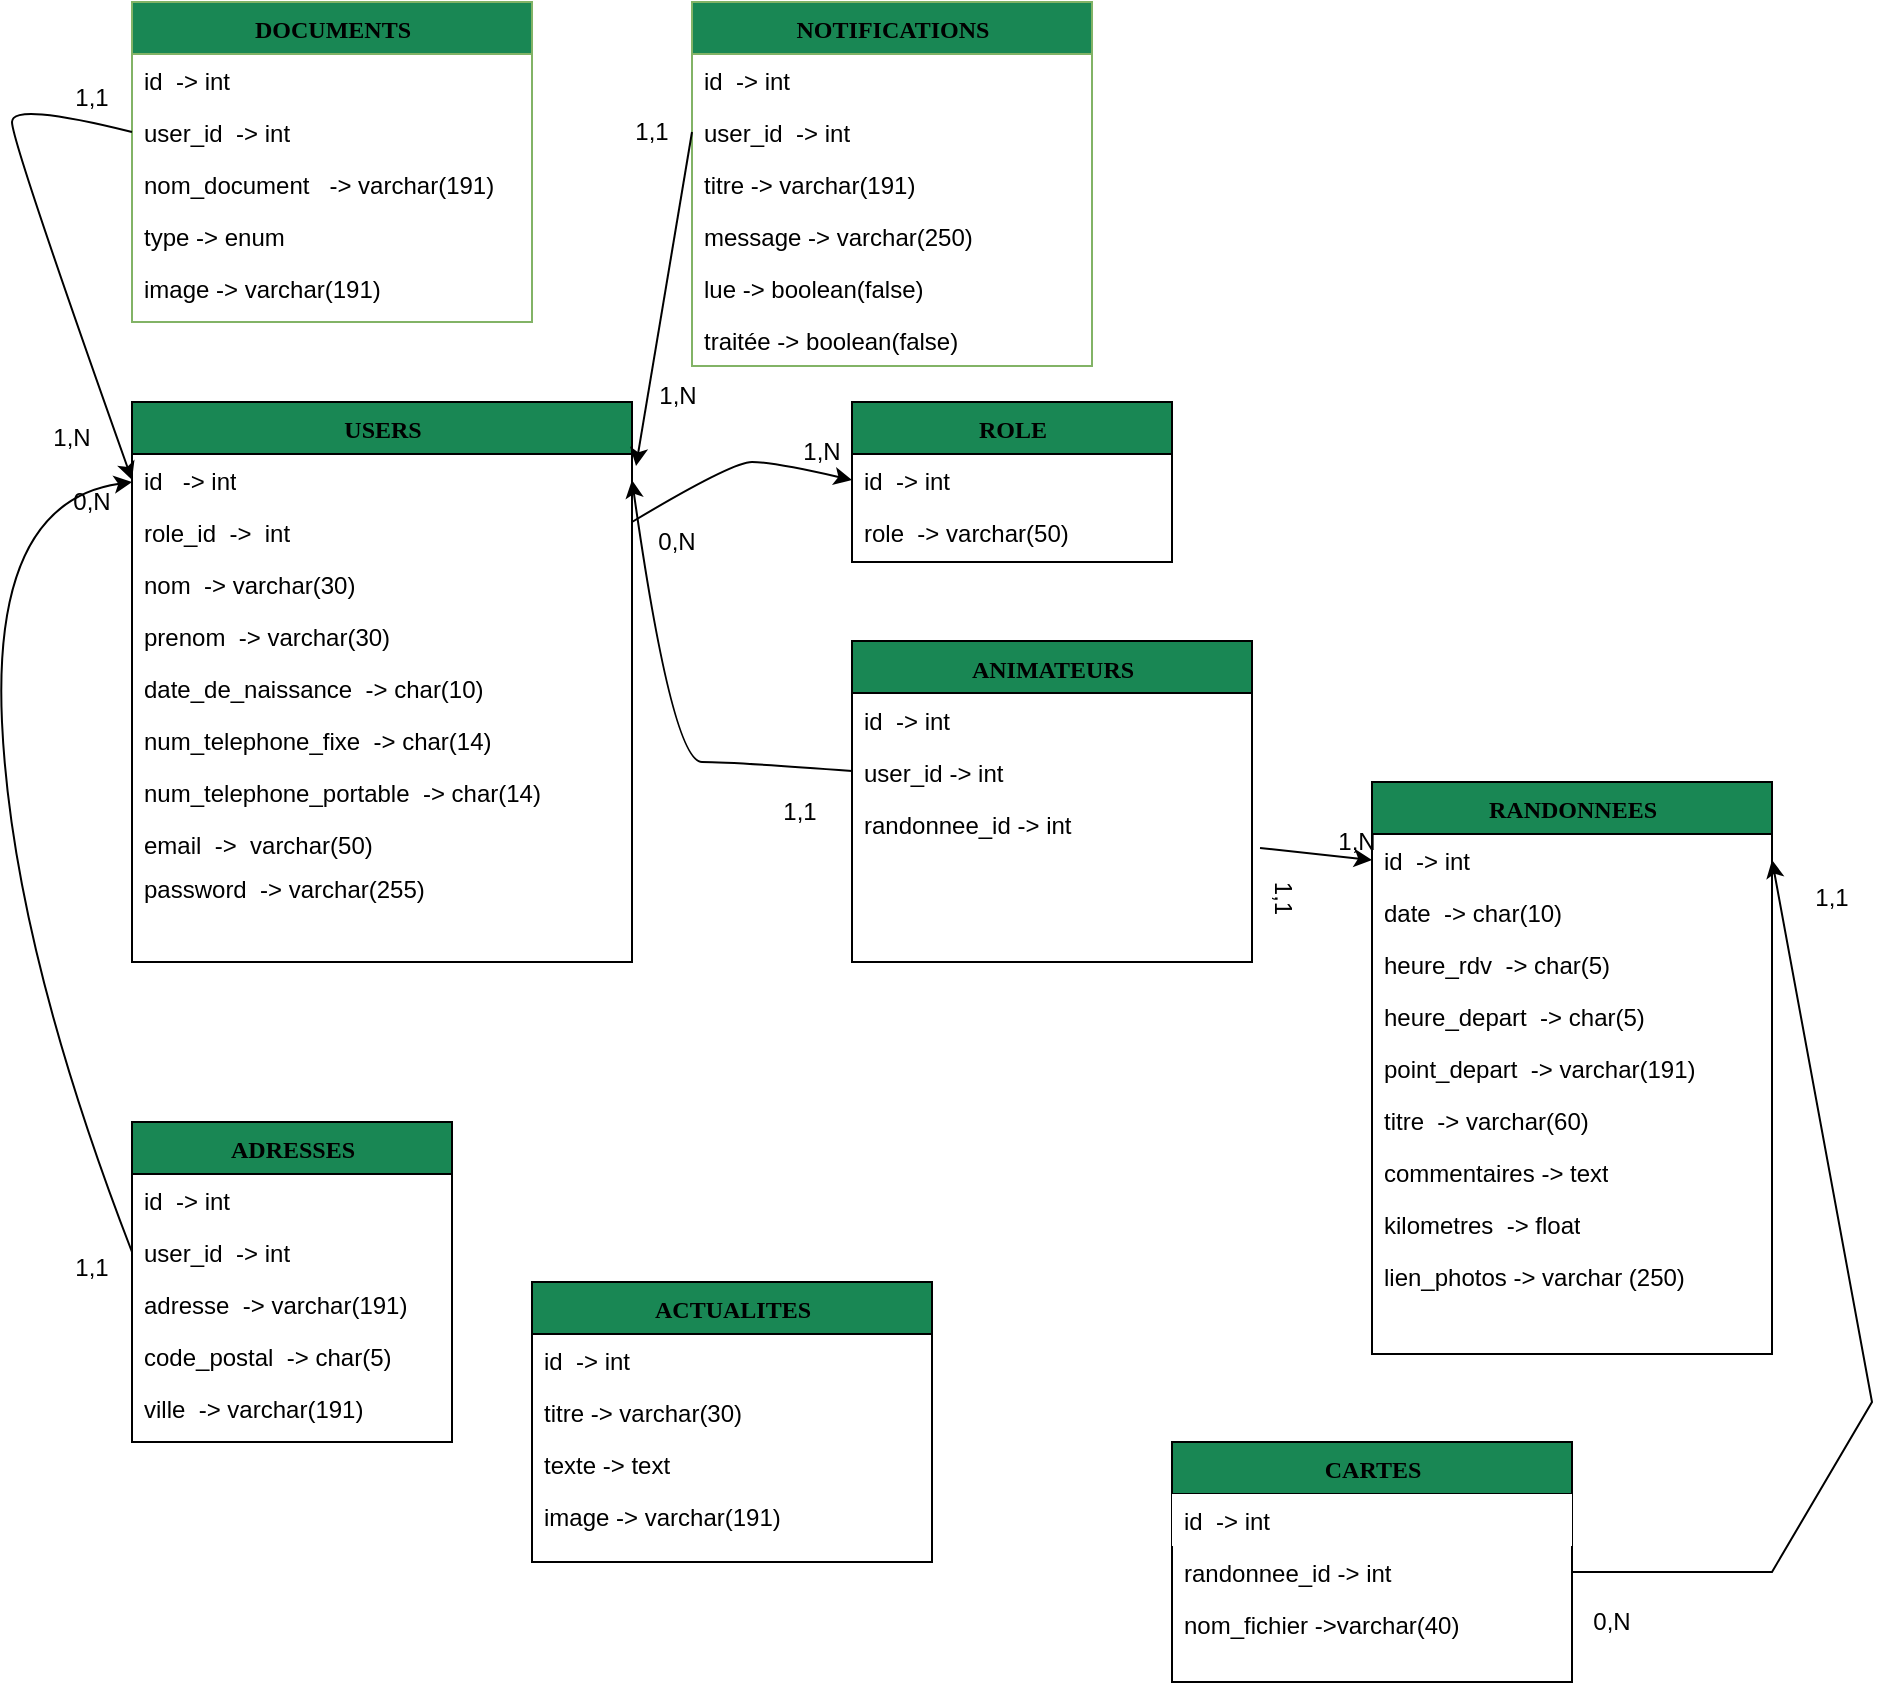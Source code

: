 <mxfile version="20.3.0" type="device"><diagram id="Sq3jGBlH7xQUIVcDaIjY" name="Page-1"><mxGraphModel dx="868" dy="1722" grid="1" gridSize="10" guides="1" tooltips="1" connect="1" arrows="1" fold="1" page="1" pageScale="1" pageWidth="827" pageHeight="1169" math="0" shadow="0"><root><mxCell id="0"/><mxCell id="1" parent="0"/><mxCell id="ZW3zDavhoArbUAcdG-mF-1" value="USERS" style="swimlane;html=1;fontStyle=1;align=center;verticalAlign=top;childLayout=stackLayout;horizontal=1;startSize=26;horizontalStack=0;resizeParent=1;resizeLast=0;collapsible=1;marginBottom=0;swimlaneFillColor=#ffffff;rounded=0;shadow=0;comic=0;labelBackgroundColor=none;strokeWidth=1;fillColor=#198754;fontFamily=Verdana;fontSize=12" parent="1" vertex="1"><mxGeometry x="80" y="120" width="250" height="280" as="geometry"/></mxCell><mxCell id="ZW3zDavhoArbUAcdG-mF-2" value="id&amp;nbsp; &amp;nbsp;-&amp;gt; int" style="text;html=1;strokeColor=none;fillColor=none;align=left;verticalAlign=top;spacingLeft=4;spacingRight=4;whiteSpace=wrap;overflow=hidden;rotatable=0;points=[[0,0.5],[1,0.5]];portConstraint=eastwest;" parent="ZW3zDavhoArbUAcdG-mF-1" vertex="1"><mxGeometry y="26" width="250" height="26" as="geometry"/></mxCell><mxCell id="ZW3zDavhoArbUAcdG-mF-3" value="role_id&amp;nbsp; -&amp;gt;&amp;nbsp; int" style="text;html=1;strokeColor=none;fillColor=none;align=left;verticalAlign=top;spacingLeft=4;spacingRight=4;whiteSpace=wrap;overflow=hidden;rotatable=0;points=[[0,0.5],[1,0.5]];portConstraint=eastwest;" parent="ZW3zDavhoArbUAcdG-mF-1" vertex="1"><mxGeometry y="52" width="250" height="26" as="geometry"/></mxCell><mxCell id="ZW3zDavhoArbUAcdG-mF-4" value="nom&amp;nbsp; -&amp;gt; varchar(30)" style="text;html=1;strokeColor=none;fillColor=none;align=left;verticalAlign=top;spacingLeft=4;spacingRight=4;whiteSpace=wrap;overflow=hidden;rotatable=0;points=[[0,0.5],[1,0.5]];portConstraint=eastwest;" parent="ZW3zDavhoArbUAcdG-mF-1" vertex="1"><mxGeometry y="78" width="250" height="26" as="geometry"/></mxCell><mxCell id="ZW3zDavhoArbUAcdG-mF-5" value="prenom&amp;nbsp; -&amp;gt; varchar(30)" style="text;html=1;strokeColor=none;fillColor=none;align=left;verticalAlign=top;spacingLeft=4;spacingRight=4;whiteSpace=wrap;overflow=hidden;rotatable=0;points=[[0,0.5],[1,0.5]];portConstraint=eastwest;" parent="ZW3zDavhoArbUAcdG-mF-1" vertex="1"><mxGeometry y="104" width="250" height="26" as="geometry"/></mxCell><mxCell id="ZW3zDavhoArbUAcdG-mF-6" value="date_de_naissance&amp;nbsp; -&amp;gt; char(10)" style="text;html=1;strokeColor=none;fillColor=none;align=left;verticalAlign=top;spacingLeft=4;spacingRight=4;whiteSpace=wrap;overflow=hidden;rotatable=0;points=[[0,0.5],[1,0.5]];portConstraint=eastwest;" parent="ZW3zDavhoArbUAcdG-mF-1" vertex="1"><mxGeometry y="130" width="250" height="26" as="geometry"/></mxCell><mxCell id="ZW3zDavhoArbUAcdG-mF-7" value="num_telephone_fixe&amp;nbsp; -&amp;gt; char(14)" style="text;html=1;strokeColor=none;fillColor=none;align=left;verticalAlign=top;spacingLeft=4;spacingRight=4;whiteSpace=wrap;overflow=hidden;rotatable=0;points=[[0,0.5],[1,0.5]];portConstraint=eastwest;" parent="ZW3zDavhoArbUAcdG-mF-1" vertex="1"><mxGeometry y="156" width="250" height="26" as="geometry"/></mxCell><mxCell id="ZW3zDavhoArbUAcdG-mF-8" value="num_telephone_portable&amp;nbsp; -&amp;gt; char(14)" style="text;html=1;strokeColor=none;fillColor=none;align=left;verticalAlign=top;spacingLeft=4;spacingRight=4;whiteSpace=wrap;overflow=hidden;rotatable=0;points=[[0,0.5],[1,0.5]];portConstraint=eastwest;" parent="ZW3zDavhoArbUAcdG-mF-1" vertex="1"><mxGeometry y="182" width="250" height="26" as="geometry"/></mxCell><mxCell id="ZW3zDavhoArbUAcdG-mF-9" value="email&amp;nbsp; -&amp;gt;&amp;nbsp; varchar(50)" style="text;html=1;strokeColor=none;fillColor=none;align=left;verticalAlign=top;spacingLeft=4;spacingRight=4;whiteSpace=wrap;overflow=hidden;rotatable=0;points=[[0,0.5],[1,0.5]];portConstraint=eastwest;" parent="ZW3zDavhoArbUAcdG-mF-1" vertex="1"><mxGeometry y="208" width="250" height="22" as="geometry"/></mxCell><mxCell id="ZW3zDavhoArbUAcdG-mF-10" value="password&amp;nbsp; -&amp;gt; varchar(255)" style="text;html=1;strokeColor=none;fillColor=none;align=left;verticalAlign=top;spacingLeft=4;spacingRight=4;whiteSpace=wrap;overflow=hidden;rotatable=0;points=[[0,0.5],[1,0.5]];portConstraint=eastwest;" parent="ZW3zDavhoArbUAcdG-mF-1" vertex="1"><mxGeometry y="230" width="250" height="26" as="geometry"/></mxCell><mxCell id="ZW3zDavhoArbUAcdG-mF-11" value="ROLE" style="swimlane;html=1;fontStyle=1;align=center;verticalAlign=top;childLayout=stackLayout;horizontal=1;startSize=26;horizontalStack=0;resizeParent=1;resizeLast=0;collapsible=1;marginBottom=0;swimlaneFillColor=#ffffff;rounded=0;shadow=0;comic=0;labelBackgroundColor=none;strokeWidth=1;fillColor=#198754;fontFamily=Verdana;fontSize=12" parent="1" vertex="1"><mxGeometry x="440" y="120" width="160" height="80" as="geometry"/></mxCell><mxCell id="ZW3zDavhoArbUAcdG-mF-12" value="id&amp;nbsp; -&amp;gt; int" style="text;html=1;strokeColor=none;fillColor=none;align=left;verticalAlign=top;spacingLeft=4;spacingRight=4;whiteSpace=wrap;overflow=hidden;rotatable=0;points=[[0,0.5],[1,0.5]];portConstraint=eastwest;" parent="ZW3zDavhoArbUAcdG-mF-11" vertex="1"><mxGeometry y="26" width="160" height="26" as="geometry"/></mxCell><mxCell id="ZW3zDavhoArbUAcdG-mF-13" value="role&amp;nbsp; -&amp;gt; varchar(50)" style="text;html=1;strokeColor=none;fillColor=none;align=left;verticalAlign=top;spacingLeft=4;spacingRight=4;whiteSpace=wrap;overflow=hidden;rotatable=0;points=[[0,0.5],[1,0.5]];portConstraint=eastwest;" parent="ZW3zDavhoArbUAcdG-mF-11" vertex="1"><mxGeometry y="52" width="160" height="26" as="geometry"/></mxCell><mxCell id="ZW3zDavhoArbUAcdG-mF-14" value="RANDONNEES" style="swimlane;html=1;fontStyle=1;align=center;verticalAlign=top;childLayout=stackLayout;horizontal=1;startSize=26;horizontalStack=0;resizeParent=1;resizeLast=0;collapsible=1;marginBottom=0;swimlaneFillColor=#ffffff;rounded=0;shadow=0;comic=0;labelBackgroundColor=none;strokeWidth=1;fillColor=#198754;fontFamily=Verdana;fontSize=12" parent="1" vertex="1"><mxGeometry x="700" y="310" width="200" height="286" as="geometry"/></mxCell><mxCell id="ZW3zDavhoArbUAcdG-mF-15" value="id&amp;nbsp; -&amp;gt; int" style="text;html=1;strokeColor=none;fillColor=none;align=left;verticalAlign=top;spacingLeft=4;spacingRight=4;whiteSpace=wrap;overflow=hidden;rotatable=0;points=[[0,0.5],[1,0.5]];portConstraint=eastwest;" parent="ZW3zDavhoArbUAcdG-mF-14" vertex="1"><mxGeometry y="26" width="200" height="26" as="geometry"/></mxCell><mxCell id="ZW3zDavhoArbUAcdG-mF-16" value="date&amp;nbsp; -&amp;gt; char(10)" style="text;html=1;strokeColor=none;fillColor=none;align=left;verticalAlign=top;spacingLeft=4;spacingRight=4;whiteSpace=wrap;overflow=hidden;rotatable=0;points=[[0,0.5],[1,0.5]];portConstraint=eastwest;" parent="ZW3zDavhoArbUAcdG-mF-14" vertex="1"><mxGeometry y="52" width="200" height="26" as="geometry"/></mxCell><mxCell id="ZW3zDavhoArbUAcdG-mF-17" value="heure_rdv&amp;nbsp; -&amp;gt; char(5)" style="text;html=1;strokeColor=none;fillColor=none;align=left;verticalAlign=top;spacingLeft=4;spacingRight=4;whiteSpace=wrap;overflow=hidden;rotatable=0;points=[[0,0.5],[1,0.5]];portConstraint=eastwest;" parent="ZW3zDavhoArbUAcdG-mF-14" vertex="1"><mxGeometry y="78" width="200" height="26" as="geometry"/></mxCell><mxCell id="ZW3zDavhoArbUAcdG-mF-80" value="heure_depart&amp;nbsp; -&amp;gt; char(5)" style="text;html=1;strokeColor=none;fillColor=none;align=left;verticalAlign=top;spacingLeft=4;spacingRight=4;whiteSpace=wrap;overflow=hidden;rotatable=0;points=[[0,0.5],[1,0.5]];portConstraint=eastwest;" parent="ZW3zDavhoArbUAcdG-mF-14" vertex="1"><mxGeometry y="104" width="200" height="26" as="geometry"/></mxCell><mxCell id="ZW3zDavhoArbUAcdG-mF-18" value="point_depart&amp;nbsp; -&amp;gt; varchar(191)" style="text;html=1;strokeColor=none;fillColor=none;align=left;verticalAlign=top;spacingLeft=4;spacingRight=4;whiteSpace=wrap;overflow=hidden;rotatable=0;points=[[0,0.5],[1,0.5]];portConstraint=eastwest;" parent="ZW3zDavhoArbUAcdG-mF-14" vertex="1"><mxGeometry y="130" width="200" height="26" as="geometry"/></mxCell><mxCell id="ZW3zDavhoArbUAcdG-mF-19" value="titre&amp;nbsp; -&amp;gt; varchar(60)" style="text;html=1;strokeColor=none;fillColor=none;align=left;verticalAlign=top;spacingLeft=4;spacingRight=4;whiteSpace=wrap;overflow=hidden;rotatable=0;points=[[0,0.5],[1,0.5]];portConstraint=eastwest;" parent="ZW3zDavhoArbUAcdG-mF-14" vertex="1"><mxGeometry y="156" width="200" height="26" as="geometry"/></mxCell><mxCell id="ZW3zDavhoArbUAcdG-mF-79" value="commentaires -&amp;gt; text" style="text;html=1;strokeColor=none;fillColor=none;align=left;verticalAlign=top;spacingLeft=4;spacingRight=4;whiteSpace=wrap;overflow=hidden;rotatable=0;points=[[0,0.5],[1,0.5]];portConstraint=eastwest;" parent="ZW3zDavhoArbUAcdG-mF-14" vertex="1"><mxGeometry y="182" width="200" height="26" as="geometry"/></mxCell><mxCell id="ZW3zDavhoArbUAcdG-mF-20" value="kilometres&amp;nbsp; -&amp;gt; float" style="text;html=1;strokeColor=none;fillColor=none;align=left;verticalAlign=top;spacingLeft=4;spacingRight=4;whiteSpace=wrap;overflow=hidden;rotatable=0;points=[[0,0.5],[1,0.5]];portConstraint=eastwest;" parent="ZW3zDavhoArbUAcdG-mF-14" vertex="1"><mxGeometry y="208" width="200" height="26" as="geometry"/></mxCell><mxCell id="ZW3zDavhoArbUAcdG-mF-61" value="lien_photos -&amp;gt; varchar (250)" style="text;html=1;strokeColor=none;fillColor=none;align=left;verticalAlign=top;spacingLeft=4;spacingRight=4;whiteSpace=wrap;overflow=hidden;rotatable=0;points=[[0,0.5],[1,0.5]];portConstraint=eastwest;" parent="ZW3zDavhoArbUAcdG-mF-14" vertex="1"><mxGeometry y="234" width="200" height="26" as="geometry"/></mxCell><mxCell id="ZW3zDavhoArbUAcdG-mF-22" value="ADRESSES" style="swimlane;html=1;fontStyle=1;align=center;verticalAlign=top;childLayout=stackLayout;horizontal=1;startSize=26;horizontalStack=0;resizeParent=1;resizeLast=0;collapsible=1;marginBottom=0;swimlaneFillColor=#ffffff;rounded=0;shadow=0;comic=0;labelBackgroundColor=none;strokeWidth=1;fillColor=#198754;fontFamily=Verdana;fontSize=12" parent="1" vertex="1"><mxGeometry x="80" y="480" width="160" height="160" as="geometry"/></mxCell><mxCell id="ZW3zDavhoArbUAcdG-mF-23" value="id&amp;nbsp; -&amp;gt; int" style="text;html=1;strokeColor=none;fillColor=none;align=left;verticalAlign=top;spacingLeft=4;spacingRight=4;whiteSpace=wrap;overflow=hidden;rotatable=0;points=[[0,0.5],[1,0.5]];portConstraint=eastwest;" parent="ZW3zDavhoArbUAcdG-mF-22" vertex="1"><mxGeometry y="26" width="160" height="26" as="geometry"/></mxCell><mxCell id="ZW3zDavhoArbUAcdG-mF-24" value="user_id&amp;nbsp; -&amp;gt; int" style="text;html=1;strokeColor=none;fillColor=none;align=left;verticalAlign=top;spacingLeft=4;spacingRight=4;whiteSpace=wrap;overflow=hidden;rotatable=0;points=[[0,0.5],[1,0.5]];portConstraint=eastwest;" parent="ZW3zDavhoArbUAcdG-mF-22" vertex="1"><mxGeometry y="52" width="160" height="26" as="geometry"/></mxCell><mxCell id="ZW3zDavhoArbUAcdG-mF-25" value="adresse&amp;nbsp; -&amp;gt; varchar(191)" style="text;html=1;strokeColor=none;fillColor=none;align=left;verticalAlign=top;spacingLeft=4;spacingRight=4;whiteSpace=wrap;overflow=hidden;rotatable=0;points=[[0,0.5],[1,0.5]];portConstraint=eastwest;" parent="ZW3zDavhoArbUAcdG-mF-22" vertex="1"><mxGeometry y="78" width="160" height="26" as="geometry"/></mxCell><mxCell id="ZW3zDavhoArbUAcdG-mF-26" value="code_postal&amp;nbsp; -&amp;gt; char(5)" style="text;html=1;strokeColor=none;fillColor=none;align=left;verticalAlign=top;spacingLeft=4;spacingRight=4;whiteSpace=wrap;overflow=hidden;rotatable=0;points=[[0,0.5],[1,0.5]];portConstraint=eastwest;" parent="ZW3zDavhoArbUAcdG-mF-22" vertex="1"><mxGeometry y="104" width="160" height="26" as="geometry"/></mxCell><mxCell id="ZW3zDavhoArbUAcdG-mF-27" value="ville&amp;nbsp; -&amp;gt; varchar(191)" style="text;html=1;strokeColor=none;fillColor=none;align=left;verticalAlign=top;spacingLeft=4;spacingRight=4;whiteSpace=wrap;overflow=hidden;rotatable=0;points=[[0,0.5],[1,0.5]];portConstraint=eastwest;" parent="ZW3zDavhoArbUAcdG-mF-22" vertex="1"><mxGeometry y="130" width="160" height="26" as="geometry"/></mxCell><mxCell id="ZW3zDavhoArbUAcdG-mF-28" value="DOCUMENTS" style="swimlane;html=1;fontStyle=1;align=center;verticalAlign=top;childLayout=stackLayout;horizontal=1;startSize=26;horizontalStack=0;resizeParent=1;resizeLast=0;collapsible=1;marginBottom=0;swimlaneFillColor=#ffffff;rounded=0;shadow=0;comic=0;labelBackgroundColor=none;strokeWidth=1;fillColor=#198754;fontFamily=Verdana;fontSize=12;strokeColor=#82b366;" parent="1" vertex="1"><mxGeometry x="80" y="-80" width="200" height="160" as="geometry"/></mxCell><mxCell id="ZW3zDavhoArbUAcdG-mF-29" value="id&amp;nbsp; -&amp;gt; int" style="text;html=1;strokeColor=none;fillColor=none;align=left;verticalAlign=top;spacingLeft=4;spacingRight=4;whiteSpace=wrap;overflow=hidden;rotatable=0;points=[[0,0.5],[1,0.5]];portConstraint=eastwest;" parent="ZW3zDavhoArbUAcdG-mF-28" vertex="1"><mxGeometry y="26" width="200" height="26" as="geometry"/></mxCell><mxCell id="ZW3zDavhoArbUAcdG-mF-46" value="user_id&amp;nbsp; -&amp;gt; int" style="text;html=1;strokeColor=none;fillColor=none;align=left;verticalAlign=top;spacingLeft=4;spacingRight=4;whiteSpace=wrap;overflow=hidden;rotatable=0;points=[[0,0.5],[1,0.5]];portConstraint=eastwest;" parent="ZW3zDavhoArbUAcdG-mF-28" vertex="1"><mxGeometry y="52" width="200" height="26" as="geometry"/></mxCell><mxCell id="ZW3zDavhoArbUAcdG-mF-30" value="nom_document&amp;nbsp; &amp;nbsp;-&amp;gt; varchar(191)" style="text;html=1;strokeColor=none;fillColor=none;align=left;verticalAlign=top;spacingLeft=4;spacingRight=4;whiteSpace=wrap;overflow=hidden;rotatable=0;points=[[0,0.5],[1,0.5]];portConstraint=eastwest;" parent="ZW3zDavhoArbUAcdG-mF-28" vertex="1"><mxGeometry y="78" width="200" height="26" as="geometry"/></mxCell><mxCell id="ZW3zDavhoArbUAcdG-mF-78" value="type -&amp;gt; enum" style="text;html=1;strokeColor=none;fillColor=none;align=left;verticalAlign=top;spacingLeft=4;spacingRight=4;whiteSpace=wrap;overflow=hidden;rotatable=0;points=[[0,0.5],[1,0.5]];portConstraint=eastwest;" parent="ZW3zDavhoArbUAcdG-mF-28" vertex="1"><mxGeometry y="104" width="200" height="26" as="geometry"/></mxCell><mxCell id="loCQqnJOKVA6JuoouoDc-1" value="image -&amp;gt; varchar(191)" style="text;html=1;strokeColor=none;fillColor=none;align=left;verticalAlign=top;spacingLeft=4;spacingRight=4;whiteSpace=wrap;overflow=hidden;rotatable=0;points=[[0,0.5],[1,0.5]];portConstraint=eastwest;" parent="ZW3zDavhoArbUAcdG-mF-28" vertex="1"><mxGeometry y="130" width="200" height="26" as="geometry"/></mxCell><mxCell id="ZW3zDavhoArbUAcdG-mF-32" value="" style="curved=1;endArrow=classic;html=1;rounded=0;entryX=0;entryY=0.5;entryDx=0;entryDy=0;" parent="1" target="ZW3zDavhoArbUAcdG-mF-12" edge="1"><mxGeometry width="50" height="50" relative="1" as="geometry"><mxPoint x="330" y="180" as="sourcePoint"/><mxPoint x="390" y="110" as="targetPoint"/><Array as="points"><mxPoint x="380" y="150"/><mxPoint x="400" y="150"/></Array></mxGeometry></mxCell><mxCell id="ZW3zDavhoArbUAcdG-mF-33" value="" style="curved=1;endArrow=classic;html=1;rounded=0;exitX=0;exitY=0.5;exitDx=0;exitDy=0;entryX=1;entryY=0;entryDx=0;entryDy=0;" parent="1" source="ZW3zDavhoArbUAcdG-mF-24" target="ZW3zDavhoArbUAcdG-mF-35" edge="1"><mxGeometry width="50" height="50" relative="1" as="geometry"><mxPoint x="10" y="530" as="sourcePoint"/><mxPoint x="60" y="190" as="targetPoint"/><Array as="points"><mxPoint x="20" y="390"/><mxPoint x="10" y="170"/></Array></mxGeometry></mxCell><mxCell id="ZW3zDavhoArbUAcdG-mF-34" value="1,1" style="text;html=1;strokeColor=none;fillColor=none;align=center;verticalAlign=middle;whiteSpace=wrap;rounded=0;" parent="1" vertex="1"><mxGeometry x="40" y="545" width="40" height="15" as="geometry"/></mxCell><mxCell id="ZW3zDavhoArbUAcdG-mF-35" value="0,N" style="text;html=1;strokeColor=none;fillColor=none;align=center;verticalAlign=middle;whiteSpace=wrap;rounded=0;" parent="1" vertex="1"><mxGeometry x="40" y="160" width="40" height="20" as="geometry"/></mxCell><mxCell id="ZW3zDavhoArbUAcdG-mF-37" value="1,N" style="text;html=1;strokeColor=none;fillColor=none;align=center;verticalAlign=middle;whiteSpace=wrap;rounded=0;" parent="1" vertex="1"><mxGeometry x="410" y="130" width="30" height="30" as="geometry"/></mxCell><mxCell id="ZW3zDavhoArbUAcdG-mF-38" value="CARTES" style="swimlane;html=1;fontStyle=1;align=center;verticalAlign=top;childLayout=stackLayout;horizontal=1;startSize=26;horizontalStack=0;resizeParent=1;resizeLast=0;collapsible=1;marginBottom=0;swimlaneFillColor=#ffffff;rounded=0;shadow=0;comic=0;labelBackgroundColor=none;strokeWidth=1;fillColor=#198754;fontFamily=Verdana;fontSize=12" parent="1" vertex="1"><mxGeometry x="600" y="640" width="200" height="120" as="geometry"/></mxCell><mxCell id="ZW3zDavhoArbUAcdG-mF-39" value="id&amp;nbsp; -&amp;gt; int" style="text;html=1;strokeColor=none;fillColor=default;align=left;verticalAlign=top;spacingLeft=4;spacingRight=4;whiteSpace=wrap;overflow=hidden;rotatable=0;points=[[0,0.5],[1,0.5]];portConstraint=eastwest;" parent="ZW3zDavhoArbUAcdG-mF-38" vertex="1"><mxGeometry y="26" width="200" height="26" as="geometry"/></mxCell><mxCell id="ZW3zDavhoArbUAcdG-mF-57" value="randonnee_id -&amp;gt; int" style="text;html=1;strokeColor=none;fillColor=none;align=left;verticalAlign=top;spacingLeft=4;spacingRight=4;whiteSpace=wrap;overflow=hidden;rotatable=0;points=[[0,0.5],[1,0.5]];portConstraint=eastwest;" parent="ZW3zDavhoArbUAcdG-mF-38" vertex="1"><mxGeometry y="52" width="200" height="26" as="geometry"/></mxCell><mxCell id="ZW3zDavhoArbUAcdG-mF-56" value="nom_fichier -&amp;gt;varchar(40)" style="text;html=1;strokeColor=none;fillColor=none;align=left;verticalAlign=top;spacingLeft=4;spacingRight=4;whiteSpace=wrap;overflow=hidden;rotatable=0;points=[[0,0.5],[1,0.5]];portConstraint=eastwest;" parent="ZW3zDavhoArbUAcdG-mF-38" vertex="1"><mxGeometry y="78" width="200" height="26" as="geometry"/></mxCell><mxCell id="ZW3zDavhoArbUAcdG-mF-47" value="ACTUALITES" style="swimlane;html=1;fontStyle=1;align=center;verticalAlign=top;childLayout=stackLayout;horizontal=1;startSize=26;horizontalStack=0;resizeParent=1;resizeLast=0;collapsible=1;marginBottom=0;swimlaneFillColor=#ffffff;rounded=0;shadow=0;comic=0;labelBackgroundColor=none;strokeWidth=1;fillColor=#198754;fontFamily=Verdana;fontSize=12" parent="1" vertex="1"><mxGeometry x="280" y="560" width="200" height="140" as="geometry"/></mxCell><mxCell id="ZW3zDavhoArbUAcdG-mF-48" value="id&amp;nbsp; -&amp;gt; int" style="text;html=1;strokeColor=none;fillColor=none;align=left;verticalAlign=top;spacingLeft=4;spacingRight=4;whiteSpace=wrap;overflow=hidden;rotatable=0;points=[[0,0.5],[1,0.5]];portConstraint=eastwest;" parent="ZW3zDavhoArbUAcdG-mF-47" vertex="1"><mxGeometry y="26" width="200" height="26" as="geometry"/></mxCell><mxCell id="ZW3zDavhoArbUAcdG-mF-51" value="titre -&amp;gt; varchar(30)" style="text;html=1;strokeColor=none;fillColor=none;align=left;verticalAlign=top;spacingLeft=4;spacingRight=4;whiteSpace=wrap;overflow=hidden;rotatable=0;points=[[0,0.5],[1,0.5]];portConstraint=eastwest;" parent="ZW3zDavhoArbUAcdG-mF-47" vertex="1"><mxGeometry y="52" width="200" height="26" as="geometry"/></mxCell><mxCell id="ZW3zDavhoArbUAcdG-mF-52" value="texte -&amp;gt; text" style="text;html=1;strokeColor=none;fillColor=none;align=left;verticalAlign=top;spacingLeft=4;spacingRight=4;whiteSpace=wrap;overflow=hidden;rotatable=0;points=[[0,0.5],[1,0.5]];portConstraint=eastwest;" parent="ZW3zDavhoArbUAcdG-mF-47" vertex="1"><mxGeometry y="78" width="200" height="26" as="geometry"/></mxCell><mxCell id="ZW3zDavhoArbUAcdG-mF-55" value="image -&amp;gt; varchar(191)" style="text;html=1;strokeColor=none;fillColor=none;align=left;verticalAlign=top;spacingLeft=4;spacingRight=4;whiteSpace=wrap;overflow=hidden;rotatable=0;points=[[0,0.5],[1,0.5]];portConstraint=eastwest;" parent="ZW3zDavhoArbUAcdG-mF-47" vertex="1"><mxGeometry y="104" width="200" height="26" as="geometry"/></mxCell><mxCell id="ZW3zDavhoArbUAcdG-mF-59" value="" style="curved=1;endArrow=classic;html=1;rounded=0;exitX=0;exitY=0.5;exitDx=0;exitDy=0;entryX=0;entryY=0.5;entryDx=0;entryDy=0;" parent="1" source="ZW3zDavhoArbUAcdG-mF-46" target="ZW3zDavhoArbUAcdG-mF-2" edge="1"><mxGeometry width="50" height="50" relative="1" as="geometry"><mxPoint x="310" y="340" as="sourcePoint"/><mxPoint x="40" y="80" as="targetPoint"/><Array as="points"><mxPoint x="20" y="-30"/><mxPoint x="20" y="-10"/></Array></mxGeometry></mxCell><mxCell id="ZW3zDavhoArbUAcdG-mF-63" value="" style="endArrow=classic;html=1;rounded=0;entryX=1;entryY=0.5;entryDx=0;entryDy=0;" parent="1" target="ZW3zDavhoArbUAcdG-mF-15" edge="1"><mxGeometry width="50" height="50" relative="1" as="geometry"><mxPoint x="800" y="705" as="sourcePoint"/><mxPoint x="670" y="405" as="targetPoint"/><Array as="points"><mxPoint x="900" y="705"/><mxPoint x="950" y="620"/></Array></mxGeometry></mxCell><mxCell id="ZW3zDavhoArbUAcdG-mF-64" value="1,N" style="text;html=1;strokeColor=none;fillColor=none;align=center;verticalAlign=middle;whiteSpace=wrap;rounded=0;" parent="1" vertex="1"><mxGeometry x="30" y="130" width="40" height="15" as="geometry"/></mxCell><mxCell id="ZW3zDavhoArbUAcdG-mF-65" value="1,1" style="text;html=1;strokeColor=none;fillColor=none;align=center;verticalAlign=middle;whiteSpace=wrap;rounded=0;" parent="1" vertex="1"><mxGeometry x="910" y="360.75" width="40" height="15" as="geometry"/></mxCell><mxCell id="ZW3zDavhoArbUAcdG-mF-66" value="0,N" style="text;html=1;strokeColor=none;fillColor=none;align=center;verticalAlign=middle;whiteSpace=wrap;rounded=0;" parent="1" vertex="1"><mxGeometry x="800" y="720" width="40" height="20" as="geometry"/></mxCell><mxCell id="ZW3zDavhoArbUAcdG-mF-69" value="1,1" style="text;html=1;strokeColor=none;fillColor=none;align=center;verticalAlign=middle;whiteSpace=wrap;rounded=0;" parent="1" vertex="1"><mxGeometry x="40" y="-40" width="40" height="15" as="geometry"/></mxCell><mxCell id="ZW3zDavhoArbUAcdG-mF-81" value="ANIMATEURS" style="swimlane;html=1;fontStyle=1;align=center;verticalAlign=top;childLayout=stackLayout;horizontal=1;startSize=26;horizontalStack=0;resizeParent=1;resizeLast=0;collapsible=1;marginBottom=0;swimlaneFillColor=#ffffff;rounded=0;shadow=0;comic=0;labelBackgroundColor=none;strokeWidth=1;fillColor=#198754;fontFamily=Verdana;fontSize=12" parent="1" vertex="1"><mxGeometry x="440" y="239.5" width="200" height="160.5" as="geometry"/></mxCell><mxCell id="ZW3zDavhoArbUAcdG-mF-82" value="id&amp;nbsp; -&amp;gt; int" style="text;html=1;strokeColor=none;fillColor=none;align=left;verticalAlign=top;spacingLeft=4;spacingRight=4;whiteSpace=wrap;overflow=hidden;rotatable=0;points=[[0,0.5],[1,0.5]];portConstraint=eastwest;" parent="ZW3zDavhoArbUAcdG-mF-81" vertex="1"><mxGeometry y="26" width="200" height="26" as="geometry"/></mxCell><mxCell id="ZW3zDavhoArbUAcdG-mF-90" value="user_id -&amp;gt; int" style="text;html=1;strokeColor=none;fillColor=none;align=left;verticalAlign=top;spacingLeft=4;spacingRight=4;whiteSpace=wrap;overflow=hidden;rotatable=0;points=[[0,0.5],[1,0.5]];portConstraint=eastwest;" parent="ZW3zDavhoArbUAcdG-mF-81" vertex="1"><mxGeometry y="52" width="200" height="26" as="geometry"/></mxCell><mxCell id="ZW3zDavhoArbUAcdG-mF-92" value="randonnee_id -&amp;gt; int" style="text;html=1;strokeColor=none;fillColor=none;align=left;verticalAlign=top;spacingLeft=4;spacingRight=4;whiteSpace=wrap;overflow=hidden;rotatable=0;points=[[0,0.5],[1,0.5]];portConstraint=eastwest;" parent="ZW3zDavhoArbUAcdG-mF-81" vertex="1"><mxGeometry y="78" width="200" height="26" as="geometry"/></mxCell><mxCell id="ZW3zDavhoArbUAcdG-mF-94" value="" style="curved=1;endArrow=classic;html=1;rounded=0;exitX=0;exitY=0.5;exitDx=0;exitDy=0;entryX=1;entryY=0.5;entryDx=0;entryDy=0;" parent="1" source="ZW3zDavhoArbUAcdG-mF-90" target="ZW3zDavhoArbUAcdG-mF-2" edge="1"><mxGeometry width="50" height="50" relative="1" as="geometry"><mxPoint x="310" y="510" as="sourcePoint"/><mxPoint x="360" y="460" as="targetPoint"/><Array as="points"><mxPoint x="380" y="300"/><mxPoint x="350" y="300"/></Array></mxGeometry></mxCell><mxCell id="ZW3zDavhoArbUAcdG-mF-95" value="" style="endArrow=classic;html=1;rounded=0;exitX=1.02;exitY=0.981;exitDx=0;exitDy=0;exitPerimeter=0;entryX=0;entryY=0.5;entryDx=0;entryDy=0;" parent="1" source="ZW3zDavhoArbUAcdG-mF-92" target="ZW3zDavhoArbUAcdG-mF-15" edge="1"><mxGeometry width="50" height="50" relative="1" as="geometry"><mxPoint x="310" y="510" as="sourcePoint"/><mxPoint x="360" y="460" as="targetPoint"/></mxGeometry></mxCell><mxCell id="ZW3zDavhoArbUAcdG-mF-96" value="0,N" style="text;html=1;strokeColor=none;fillColor=none;align=center;verticalAlign=middle;whiteSpace=wrap;rounded=0;" parent="1" vertex="1"><mxGeometry x="330" y="180" width="45" height="20" as="geometry"/></mxCell><mxCell id="ZW3zDavhoArbUAcdG-mF-97" value="1,1" style="text;html=1;strokeColor=none;fillColor=none;align=center;verticalAlign=middle;whiteSpace=wrap;rounded=0;" parent="1" vertex="1"><mxGeometry x="384" y="310" width="60" height="30" as="geometry"/></mxCell><mxCell id="ZW3zDavhoArbUAcdG-mF-98" value="1,N" style="text;html=1;strokeColor=none;fillColor=none;align=center;verticalAlign=middle;whiteSpace=wrap;rounded=0;" parent="1" vertex="1"><mxGeometry x="670" y="330" width="45" height="20" as="geometry"/></mxCell><mxCell id="ZW3zDavhoArbUAcdG-mF-99" value="1,1" style="text;html=1;strokeColor=none;fillColor=none;align=center;verticalAlign=middle;whiteSpace=wrap;rounded=0;rotation=90;" parent="1" vertex="1"><mxGeometry x="630" y="350" width="50" height="36.5" as="geometry"/></mxCell><mxCell id="yADGTpzjky0ZfhHlrASO-1" value="NOTIFICATIONS" style="swimlane;html=1;fontStyle=1;align=center;verticalAlign=top;childLayout=stackLayout;horizontal=1;startSize=26;horizontalStack=0;resizeParent=1;resizeLast=0;collapsible=1;marginBottom=0;swimlaneFillColor=#ffffff;rounded=0;shadow=0;comic=0;labelBackgroundColor=none;strokeWidth=1;fillColor=#198754;fontFamily=Verdana;fontSize=12;strokeColor=#82b366;" parent="1" vertex="1"><mxGeometry x="360" y="-80" width="200" height="182" as="geometry"/></mxCell><mxCell id="yADGTpzjky0ZfhHlrASO-2" value="id&amp;nbsp; -&amp;gt; int" style="text;html=1;strokeColor=none;fillColor=none;align=left;verticalAlign=top;spacingLeft=4;spacingRight=4;whiteSpace=wrap;overflow=hidden;rotatable=0;points=[[0,0.5],[1,0.5]];portConstraint=eastwest;" parent="yADGTpzjky0ZfhHlrASO-1" vertex="1"><mxGeometry y="26" width="200" height="26" as="geometry"/></mxCell><mxCell id="yADGTpzjky0ZfhHlrASO-3" value="user_id&amp;nbsp; -&amp;gt; int" style="text;html=1;strokeColor=none;fillColor=none;align=left;verticalAlign=top;spacingLeft=4;spacingRight=4;whiteSpace=wrap;overflow=hidden;rotatable=0;points=[[0,0.5],[1,0.5]];portConstraint=eastwest;" parent="yADGTpzjky0ZfhHlrASO-1" vertex="1"><mxGeometry y="52" width="200" height="26" as="geometry"/></mxCell><mxCell id="yADGTpzjky0ZfhHlrASO-4" value="titre -&amp;gt; varchar(191)" style="text;html=1;strokeColor=none;fillColor=none;align=left;verticalAlign=top;spacingLeft=4;spacingRight=4;whiteSpace=wrap;overflow=hidden;rotatable=0;points=[[0,0.5],[1,0.5]];portConstraint=eastwest;" parent="yADGTpzjky0ZfhHlrASO-1" vertex="1"><mxGeometry y="78" width="200" height="26" as="geometry"/></mxCell><mxCell id="yADGTpzjky0ZfhHlrASO-5" value="message -&amp;gt; varchar(250)&lt;br&gt;" style="text;html=1;strokeColor=none;fillColor=none;align=left;verticalAlign=top;spacingLeft=4;spacingRight=4;whiteSpace=wrap;overflow=hidden;rotatable=0;points=[[0,0.5],[1,0.5]];portConstraint=eastwest;" parent="yADGTpzjky0ZfhHlrASO-1" vertex="1"><mxGeometry y="104" width="200" height="26" as="geometry"/></mxCell><mxCell id="yADGTpzjky0ZfhHlrASO-6" value="lue -&amp;gt; boolean(false)" style="text;html=1;strokeColor=none;fillColor=none;align=left;verticalAlign=top;spacingLeft=4;spacingRight=4;whiteSpace=wrap;overflow=hidden;rotatable=0;points=[[0,0.5],[1,0.5]];portConstraint=eastwest;" parent="yADGTpzjky0ZfhHlrASO-1" vertex="1"><mxGeometry y="130" width="200" height="26" as="geometry"/></mxCell><mxCell id="yADGTpzjky0ZfhHlrASO-7" value="traitée -&amp;gt; boolean(false)" style="text;html=1;strokeColor=none;fillColor=none;align=left;verticalAlign=top;spacingLeft=4;spacingRight=4;whiteSpace=wrap;overflow=hidden;rotatable=0;points=[[0,0.5],[1,0.5]];portConstraint=eastwest;" parent="yADGTpzjky0ZfhHlrASO-1" vertex="1"><mxGeometry y="156" width="200" height="26" as="geometry"/></mxCell><mxCell id="yADGTpzjky0ZfhHlrASO-9" value="" style="endArrow=classic;html=1;rounded=0;exitX=0;exitY=0.5;exitDx=0;exitDy=0;entryX=1.008;entryY=0.231;entryDx=0;entryDy=0;entryPerimeter=0;" parent="1" source="yADGTpzjky0ZfhHlrASO-3" target="ZW3zDavhoArbUAcdG-mF-2" edge="1"><mxGeometry width="50" height="50" relative="1" as="geometry"><mxPoint x="440" y="60" as="sourcePoint"/><mxPoint x="490" y="10" as="targetPoint"/></mxGeometry></mxCell><mxCell id="Pvk69A8nVVAdaQW1At2w-1" value="1,1" style="text;html=1;strokeColor=none;fillColor=none;align=center;verticalAlign=middle;whiteSpace=wrap;rounded=0;" parent="1" vertex="1"><mxGeometry x="310" y="-30" width="60" height="30" as="geometry"/></mxCell><mxCell id="Pvk69A8nVVAdaQW1At2w-2" value="1,N" style="text;html=1;strokeColor=none;fillColor=none;align=center;verticalAlign=middle;whiteSpace=wrap;rounded=0;" parent="1" vertex="1"><mxGeometry x="322.5" y="102" width="60" height="30" as="geometry"/></mxCell></root></mxGraphModel></diagram></mxfile>